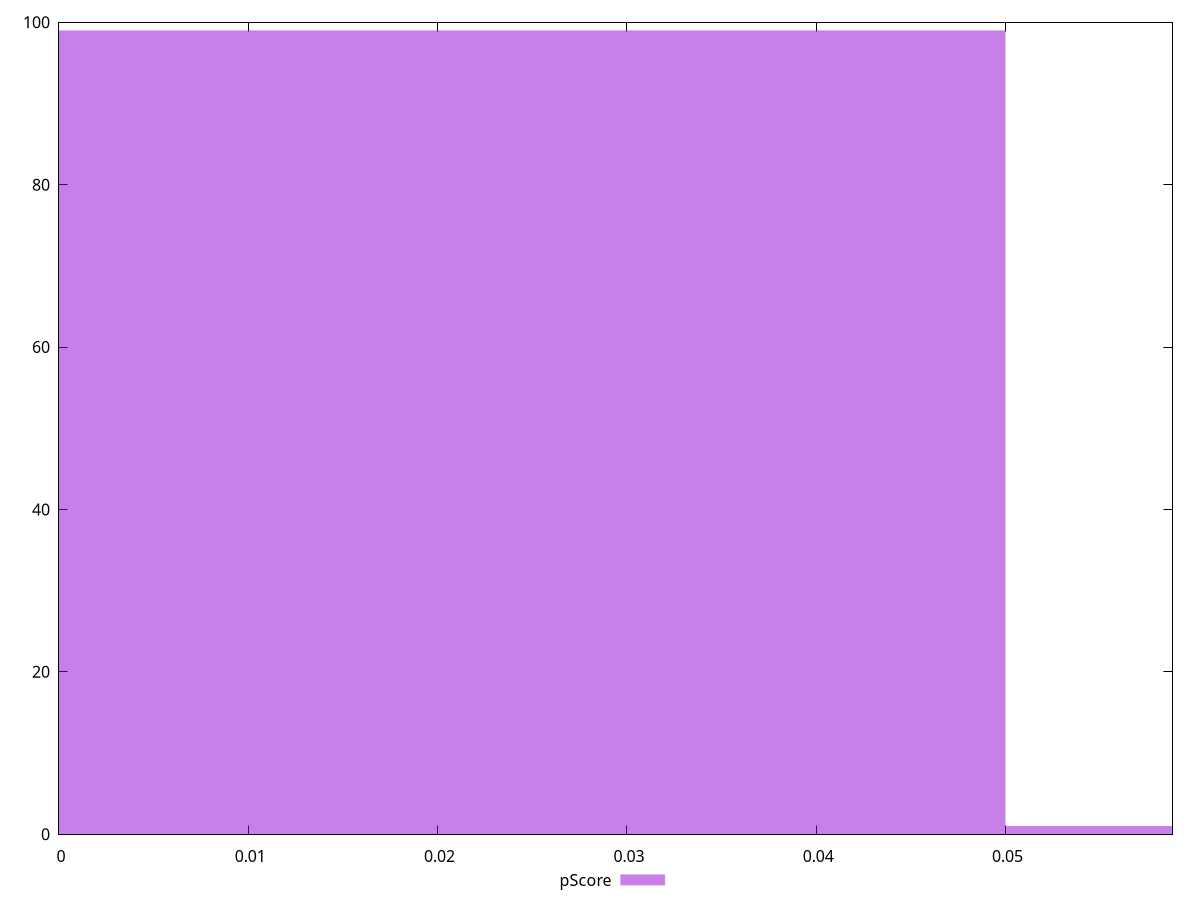 reset

$pScore <<EOF
0 99
0.1 1
EOF

set key outside below
set boxwidth 0.1
set xrange [0:0.05882352941176472]
set yrange [0:100]
set trange [0:100]
set style fill transparent solid 0.5 noborder
set terminal svg size 640, 490 enhanced background rgb 'white'
set output "reprap/uses-text-compression/samples/pages+cached+noexternal+nomedia+nocss+nojs/pScore/histogram.svg"

plot $pScore title "pScore" with boxes

reset
